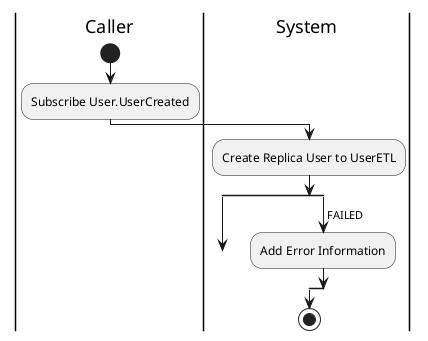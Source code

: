 @startuml EVENT_SubscribeUserCreated

skinparam ConditionEndStyle hline
skinparam conditionStyle diamond
skinparam Monochrome true
skinparam Shadowing false

|Caller|
start
:Subscribe User.UserCreated;

|System|
:Create Replica User to UserETL;
split
    -> SUCCESS;
    goto END
split again
    -> FAILED;
    :Add Error Information;
end split
label END
stop

@enduml